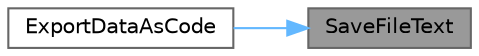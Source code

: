 digraph "SaveFileText"
{
 // LATEX_PDF_SIZE
  bgcolor="transparent";
  edge [fontname=Helvetica,fontsize=10,labelfontname=Helvetica,labelfontsize=10];
  node [fontname=Helvetica,fontsize=10,shape=box,height=0.2,width=0.4];
  rankdir="RL";
  Node1 [id="Node000001",label="SaveFileText",height=0.2,width=0.4,color="gray40", fillcolor="grey60", style="filled", fontcolor="black",tooltip=" "];
  Node1 -> Node2 [id="edge3_Node000001_Node000002",dir="back",color="steelblue1",style="solid",tooltip=" "];
  Node2 [id="Node000002",label="ExportDataAsCode",height=0.2,width=0.4,color="grey40", fillcolor="white", style="filled",URL="$_old_2_classes_2lib_2utils_8c.html#abb2f22d43c575964e5d4095f6a479cbd",tooltip=" "];
}
